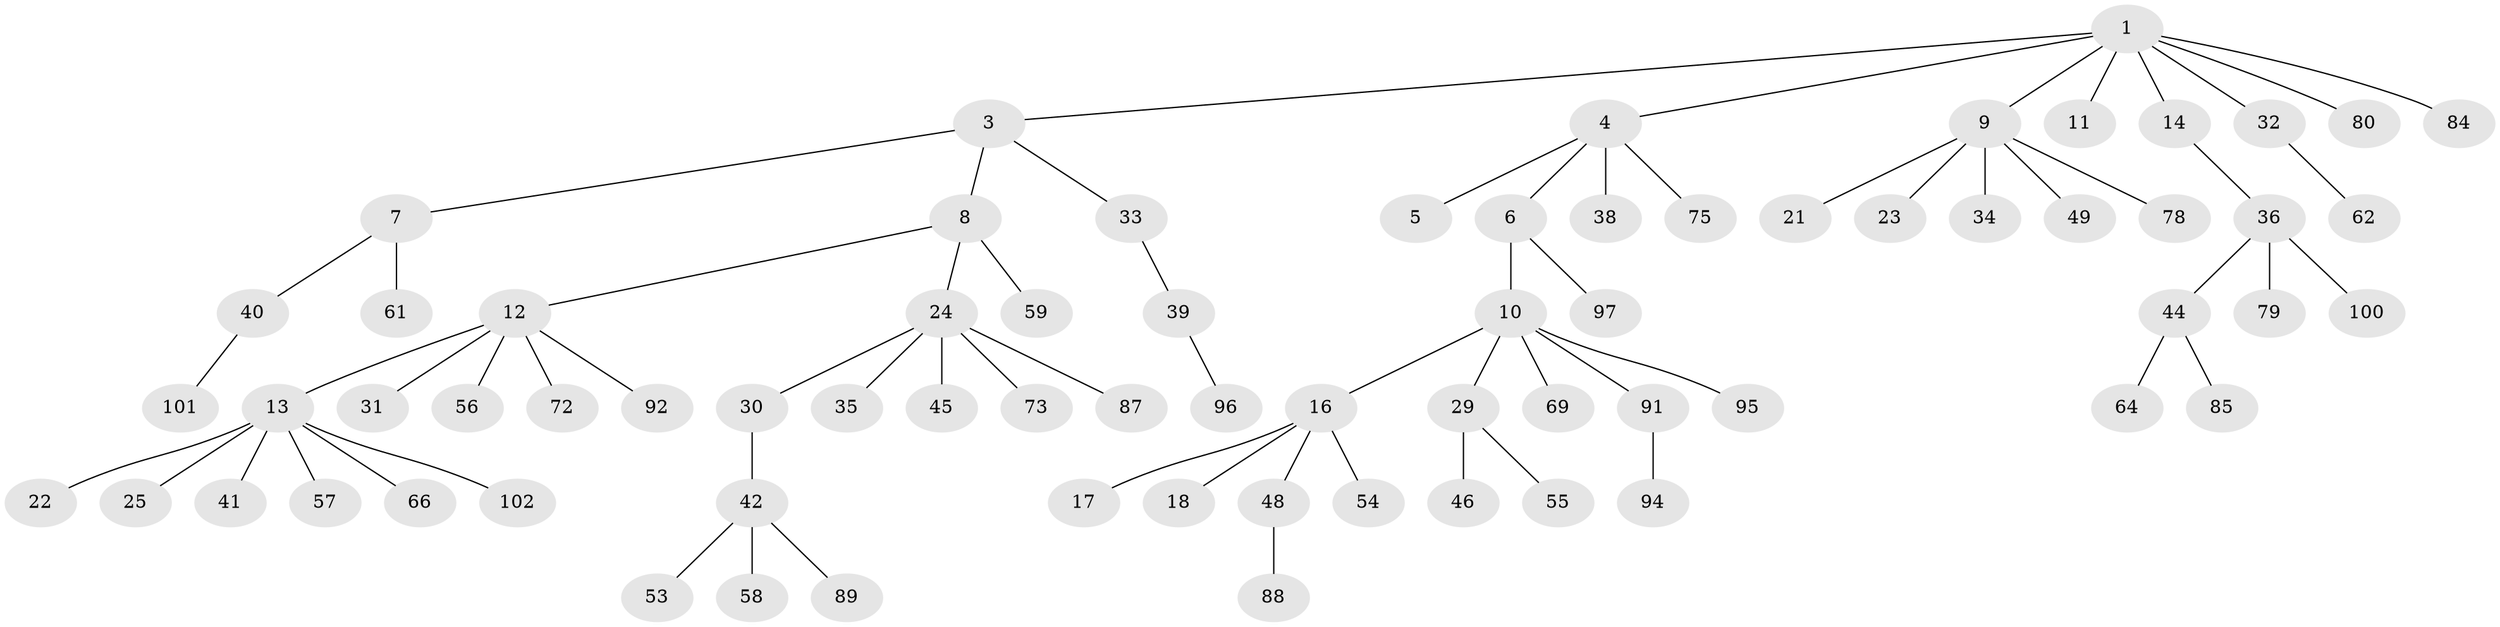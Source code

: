 // original degree distribution, {8: 0.009708737864077669, 2: 0.2524271844660194, 5: 0.02912621359223301, 6: 0.02912621359223301, 3: 0.06796116504854369, 4: 0.04854368932038835, 7: 0.019417475728155338, 1: 0.5436893203883495}
// Generated by graph-tools (version 1.1) at 2025/11/02/27/25 16:11:25]
// undirected, 71 vertices, 70 edges
graph export_dot {
graph [start="1"]
  node [color=gray90,style=filled];
  1 [super="+2"];
  3 [super="+15"];
  4 [super="+52"];
  5 [super="+51"];
  6 [super="+71"];
  7 [super="+98"];
  8 [super="+20"];
  9 [super="+76"];
  10 [super="+63"];
  11 [super="+28"];
  12 [super="+27"];
  13 [super="+50"];
  14;
  16 [super="+19"];
  17 [super="+43"];
  18 [super="+68"];
  21;
  22;
  23;
  24 [super="+26"];
  25;
  29 [super="+77"];
  30;
  31 [super="+81"];
  32;
  33;
  34 [super="+65"];
  35;
  36 [super="+37"];
  38;
  39 [super="+67"];
  40 [super="+60"];
  41;
  42 [super="+47"];
  44 [super="+90"];
  45;
  46;
  48 [super="+83"];
  49;
  53;
  54;
  55;
  56 [super="+70"];
  57 [super="+74"];
  58 [super="+82"];
  59 [super="+103"];
  61;
  62;
  64;
  66;
  69;
  72;
  73;
  75;
  78;
  79 [super="+93"];
  80;
  84 [super="+86"];
  85;
  87;
  88;
  89;
  91;
  92;
  94 [super="+99"];
  95;
  96;
  97;
  100;
  101;
  102;
  1 -- 3;
  1 -- 4;
  1 -- 9;
  1 -- 11;
  1 -- 32;
  1 -- 80;
  1 -- 84;
  1 -- 14;
  3 -- 7;
  3 -- 8;
  3 -- 33;
  4 -- 5;
  4 -- 6;
  4 -- 38;
  4 -- 75;
  6 -- 10;
  6 -- 97;
  7 -- 40;
  7 -- 61;
  8 -- 12;
  8 -- 24;
  8 -- 59;
  9 -- 21;
  9 -- 23;
  9 -- 34;
  9 -- 49;
  9 -- 78;
  10 -- 16;
  10 -- 29;
  10 -- 69;
  10 -- 91;
  10 -- 95;
  12 -- 13;
  12 -- 31;
  12 -- 56;
  12 -- 72;
  12 -- 92;
  13 -- 22;
  13 -- 25;
  13 -- 41;
  13 -- 102;
  13 -- 57;
  13 -- 66;
  14 -- 36;
  16 -- 17;
  16 -- 18;
  16 -- 54;
  16 -- 48;
  24 -- 30;
  24 -- 35;
  24 -- 73;
  24 -- 45;
  24 -- 87;
  29 -- 46;
  29 -- 55;
  30 -- 42;
  32 -- 62;
  33 -- 39;
  36 -- 100;
  36 -- 44;
  36 -- 79;
  39 -- 96;
  40 -- 101;
  42 -- 53;
  42 -- 58;
  42 -- 89;
  44 -- 64;
  44 -- 85;
  48 -- 88;
  91 -- 94;
}
